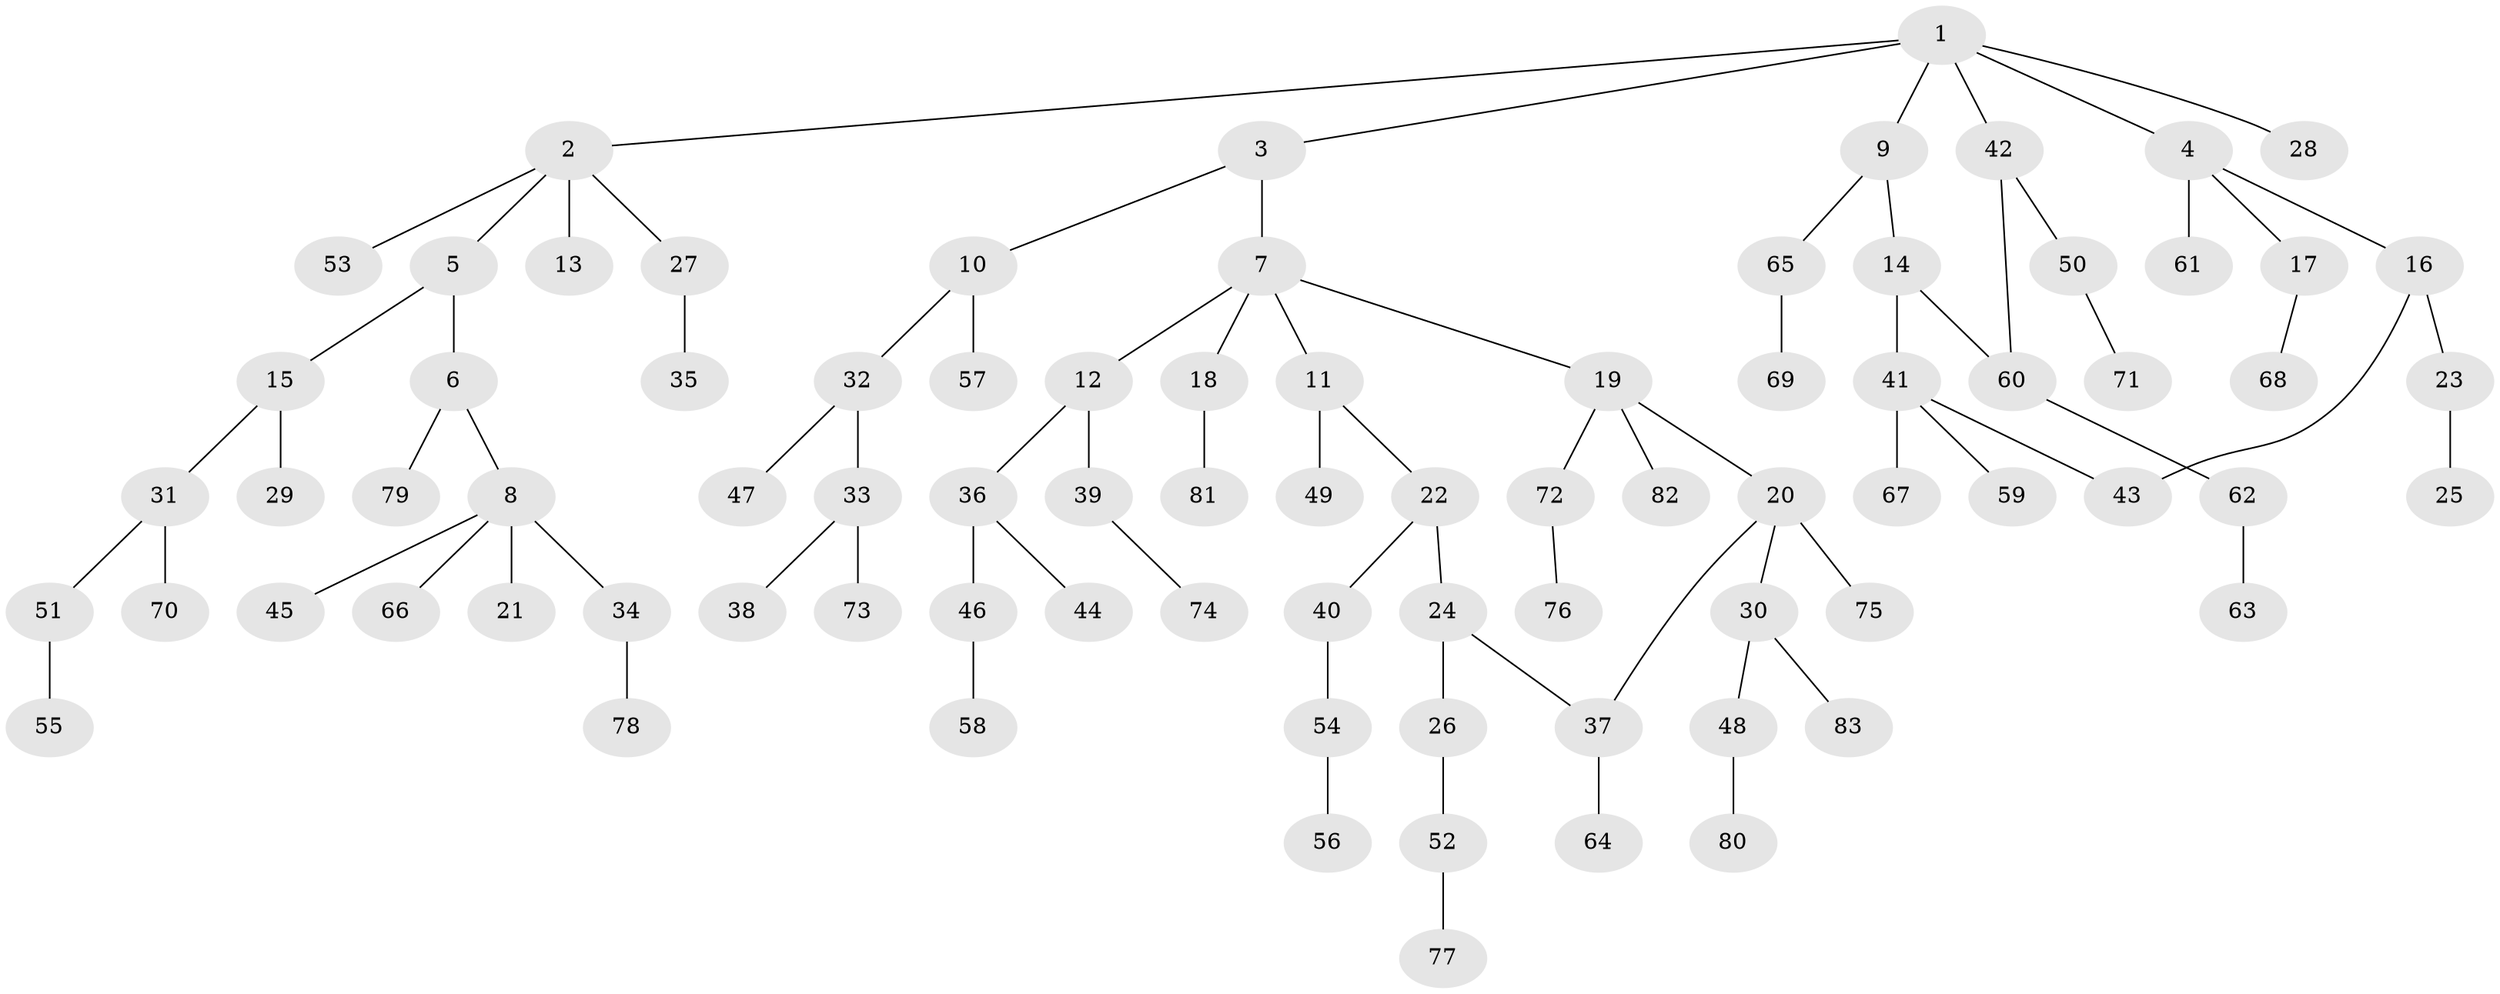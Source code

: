 // Generated by graph-tools (version 1.1) at 2025/25/03/09/25 03:25:35]
// undirected, 83 vertices, 85 edges
graph export_dot {
graph [start="1"]
  node [color=gray90,style=filled];
  1;
  2;
  3;
  4;
  5;
  6;
  7;
  8;
  9;
  10;
  11;
  12;
  13;
  14;
  15;
  16;
  17;
  18;
  19;
  20;
  21;
  22;
  23;
  24;
  25;
  26;
  27;
  28;
  29;
  30;
  31;
  32;
  33;
  34;
  35;
  36;
  37;
  38;
  39;
  40;
  41;
  42;
  43;
  44;
  45;
  46;
  47;
  48;
  49;
  50;
  51;
  52;
  53;
  54;
  55;
  56;
  57;
  58;
  59;
  60;
  61;
  62;
  63;
  64;
  65;
  66;
  67;
  68;
  69;
  70;
  71;
  72;
  73;
  74;
  75;
  76;
  77;
  78;
  79;
  80;
  81;
  82;
  83;
  1 -- 2;
  1 -- 3;
  1 -- 4;
  1 -- 9;
  1 -- 28;
  1 -- 42;
  2 -- 5;
  2 -- 13;
  2 -- 27;
  2 -- 53;
  3 -- 7;
  3 -- 10;
  4 -- 16;
  4 -- 17;
  4 -- 61;
  5 -- 6;
  5 -- 15;
  6 -- 8;
  6 -- 79;
  7 -- 11;
  7 -- 12;
  7 -- 18;
  7 -- 19;
  8 -- 21;
  8 -- 34;
  8 -- 45;
  8 -- 66;
  9 -- 14;
  9 -- 65;
  10 -- 32;
  10 -- 57;
  11 -- 22;
  11 -- 49;
  12 -- 36;
  12 -- 39;
  14 -- 41;
  14 -- 60;
  15 -- 29;
  15 -- 31;
  16 -- 23;
  16 -- 43;
  17 -- 68;
  18 -- 81;
  19 -- 20;
  19 -- 72;
  19 -- 82;
  20 -- 30;
  20 -- 75;
  20 -- 37;
  22 -- 24;
  22 -- 40;
  23 -- 25;
  24 -- 26;
  24 -- 37;
  26 -- 52;
  27 -- 35;
  30 -- 48;
  30 -- 83;
  31 -- 51;
  31 -- 70;
  32 -- 33;
  32 -- 47;
  33 -- 38;
  33 -- 73;
  34 -- 78;
  36 -- 44;
  36 -- 46;
  37 -- 64;
  39 -- 74;
  40 -- 54;
  41 -- 43;
  41 -- 59;
  41 -- 67;
  42 -- 50;
  42 -- 60;
  46 -- 58;
  48 -- 80;
  50 -- 71;
  51 -- 55;
  52 -- 77;
  54 -- 56;
  60 -- 62;
  62 -- 63;
  65 -- 69;
  72 -- 76;
}
